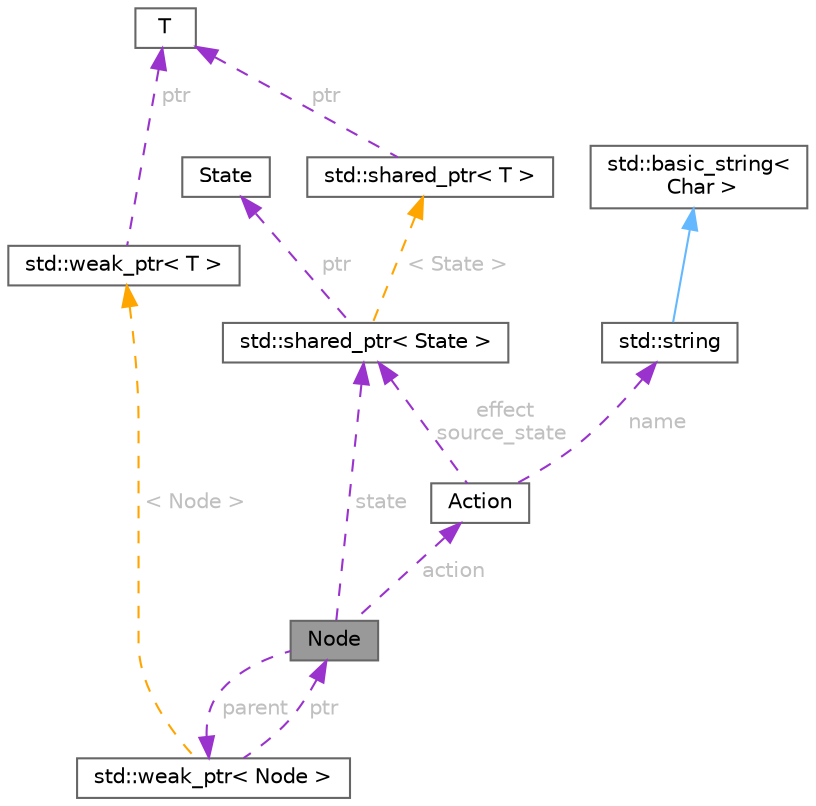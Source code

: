 digraph "Node"
{
 // INTERACTIVE_SVG=YES
 // LATEX_PDF_SIZE
  bgcolor="transparent";
  edge [fontname=Helvetica,fontsize=10,labelfontname=Helvetica,labelfontsize=10];
  node [fontname=Helvetica,fontsize=10,shape=box,height=0.2,width=0.4];
  Node1 [id="Node000001",label="Node",height=0.2,width=0.4,color="gray40", fillcolor="grey60", style="filled", fontcolor="black",tooltip=" "];
  Node2 -> Node1 [id="edge1_Node000001_Node000002",dir="back",color="darkorchid3",style="dashed",tooltip=" ",label=" parent",fontcolor="grey" ];
  Node2 [id="Node000002",label="std::weak_ptr\< Node \>",height=0.2,width=0.4,color="gray40", fillcolor="white", style="filled",tooltip=" "];
  Node1 -> Node2 [id="edge2_Node000002_Node000001",dir="back",color="darkorchid3",style="dashed",tooltip=" ",label=" ptr",fontcolor="grey" ];
  Node3 -> Node2 [id="edge3_Node000002_Node000003",dir="back",color="orange",style="dashed",tooltip=" ",label=" \< Node \>",fontcolor="grey" ];
  Node3 [id="Node000003",label="std::weak_ptr\< T \>",height=0.2,width=0.4,color="gray40", fillcolor="white", style="filled",tooltip=" "];
  Node4 -> Node3 [id="edge4_Node000003_Node000004",dir="back",color="darkorchid3",style="dashed",tooltip=" ",label=" ptr",fontcolor="grey" ];
  Node4 [id="Node000004",label="T",height=0.2,width=0.4,color="gray40", fillcolor="white", style="filled",tooltip=" "];
  Node5 -> Node1 [id="edge5_Node000001_Node000005",dir="back",color="darkorchid3",style="dashed",tooltip=" ",label=" state",fontcolor="grey" ];
  Node5 [id="Node000005",label="std::shared_ptr\< State \>",height=0.2,width=0.4,color="gray40", fillcolor="white", style="filled",tooltip=" "];
  Node6 -> Node5 [id="edge6_Node000005_Node000006",dir="back",color="darkorchid3",style="dashed",tooltip=" ",label=" ptr",fontcolor="grey" ];
  Node6 [id="Node000006",label="State",height=0.2,width=0.4,color="gray40", fillcolor="white", style="filled",URL="$classState.html",tooltip="Represents an abstract state in a problem."];
  Node7 -> Node5 [id="edge7_Node000005_Node000007",dir="back",color="orange",style="dashed",tooltip=" ",label=" \< State \>",fontcolor="grey" ];
  Node7 [id="Node000007",label="std::shared_ptr\< T \>",height=0.2,width=0.4,color="gray40", fillcolor="white", style="filled",tooltip=" "];
  Node4 -> Node7 [id="edge8_Node000007_Node000004",dir="back",color="darkorchid3",style="dashed",tooltip=" ",label=" ptr",fontcolor="grey" ];
  Node8 -> Node1 [id="edge9_Node000001_Node000008",dir="back",color="darkorchid3",style="dashed",tooltip=" ",label=" action",fontcolor="grey" ];
  Node8 [id="Node000008",label="Action",height=0.2,width=0.4,color="gray40", fillcolor="white", style="filled",URL="$classAction.html",tooltip="Represents an abstract action that can be performed on a state."];
  Node9 -> Node8 [id="edge10_Node000008_Node000009",dir="back",color="darkorchid3",style="dashed",tooltip=" ",label=" name",fontcolor="grey" ];
  Node9 [id="Node000009",label="std::string",height=0.2,width=0.4,color="gray40", fillcolor="white", style="filled",tooltip=" "];
  Node10 -> Node9 [id="edge11_Node000009_Node000010",dir="back",color="steelblue1",style="solid",tooltip=" "];
  Node10 [id="Node000010",label="std::basic_string\<\l Char \>",height=0.2,width=0.4,color="gray40", fillcolor="white", style="filled",tooltip=" "];
  Node5 -> Node8 [id="edge12_Node000008_Node000005",dir="back",color="darkorchid3",style="dashed",tooltip=" ",label=" effect\nsource_state",fontcolor="grey" ];
}
